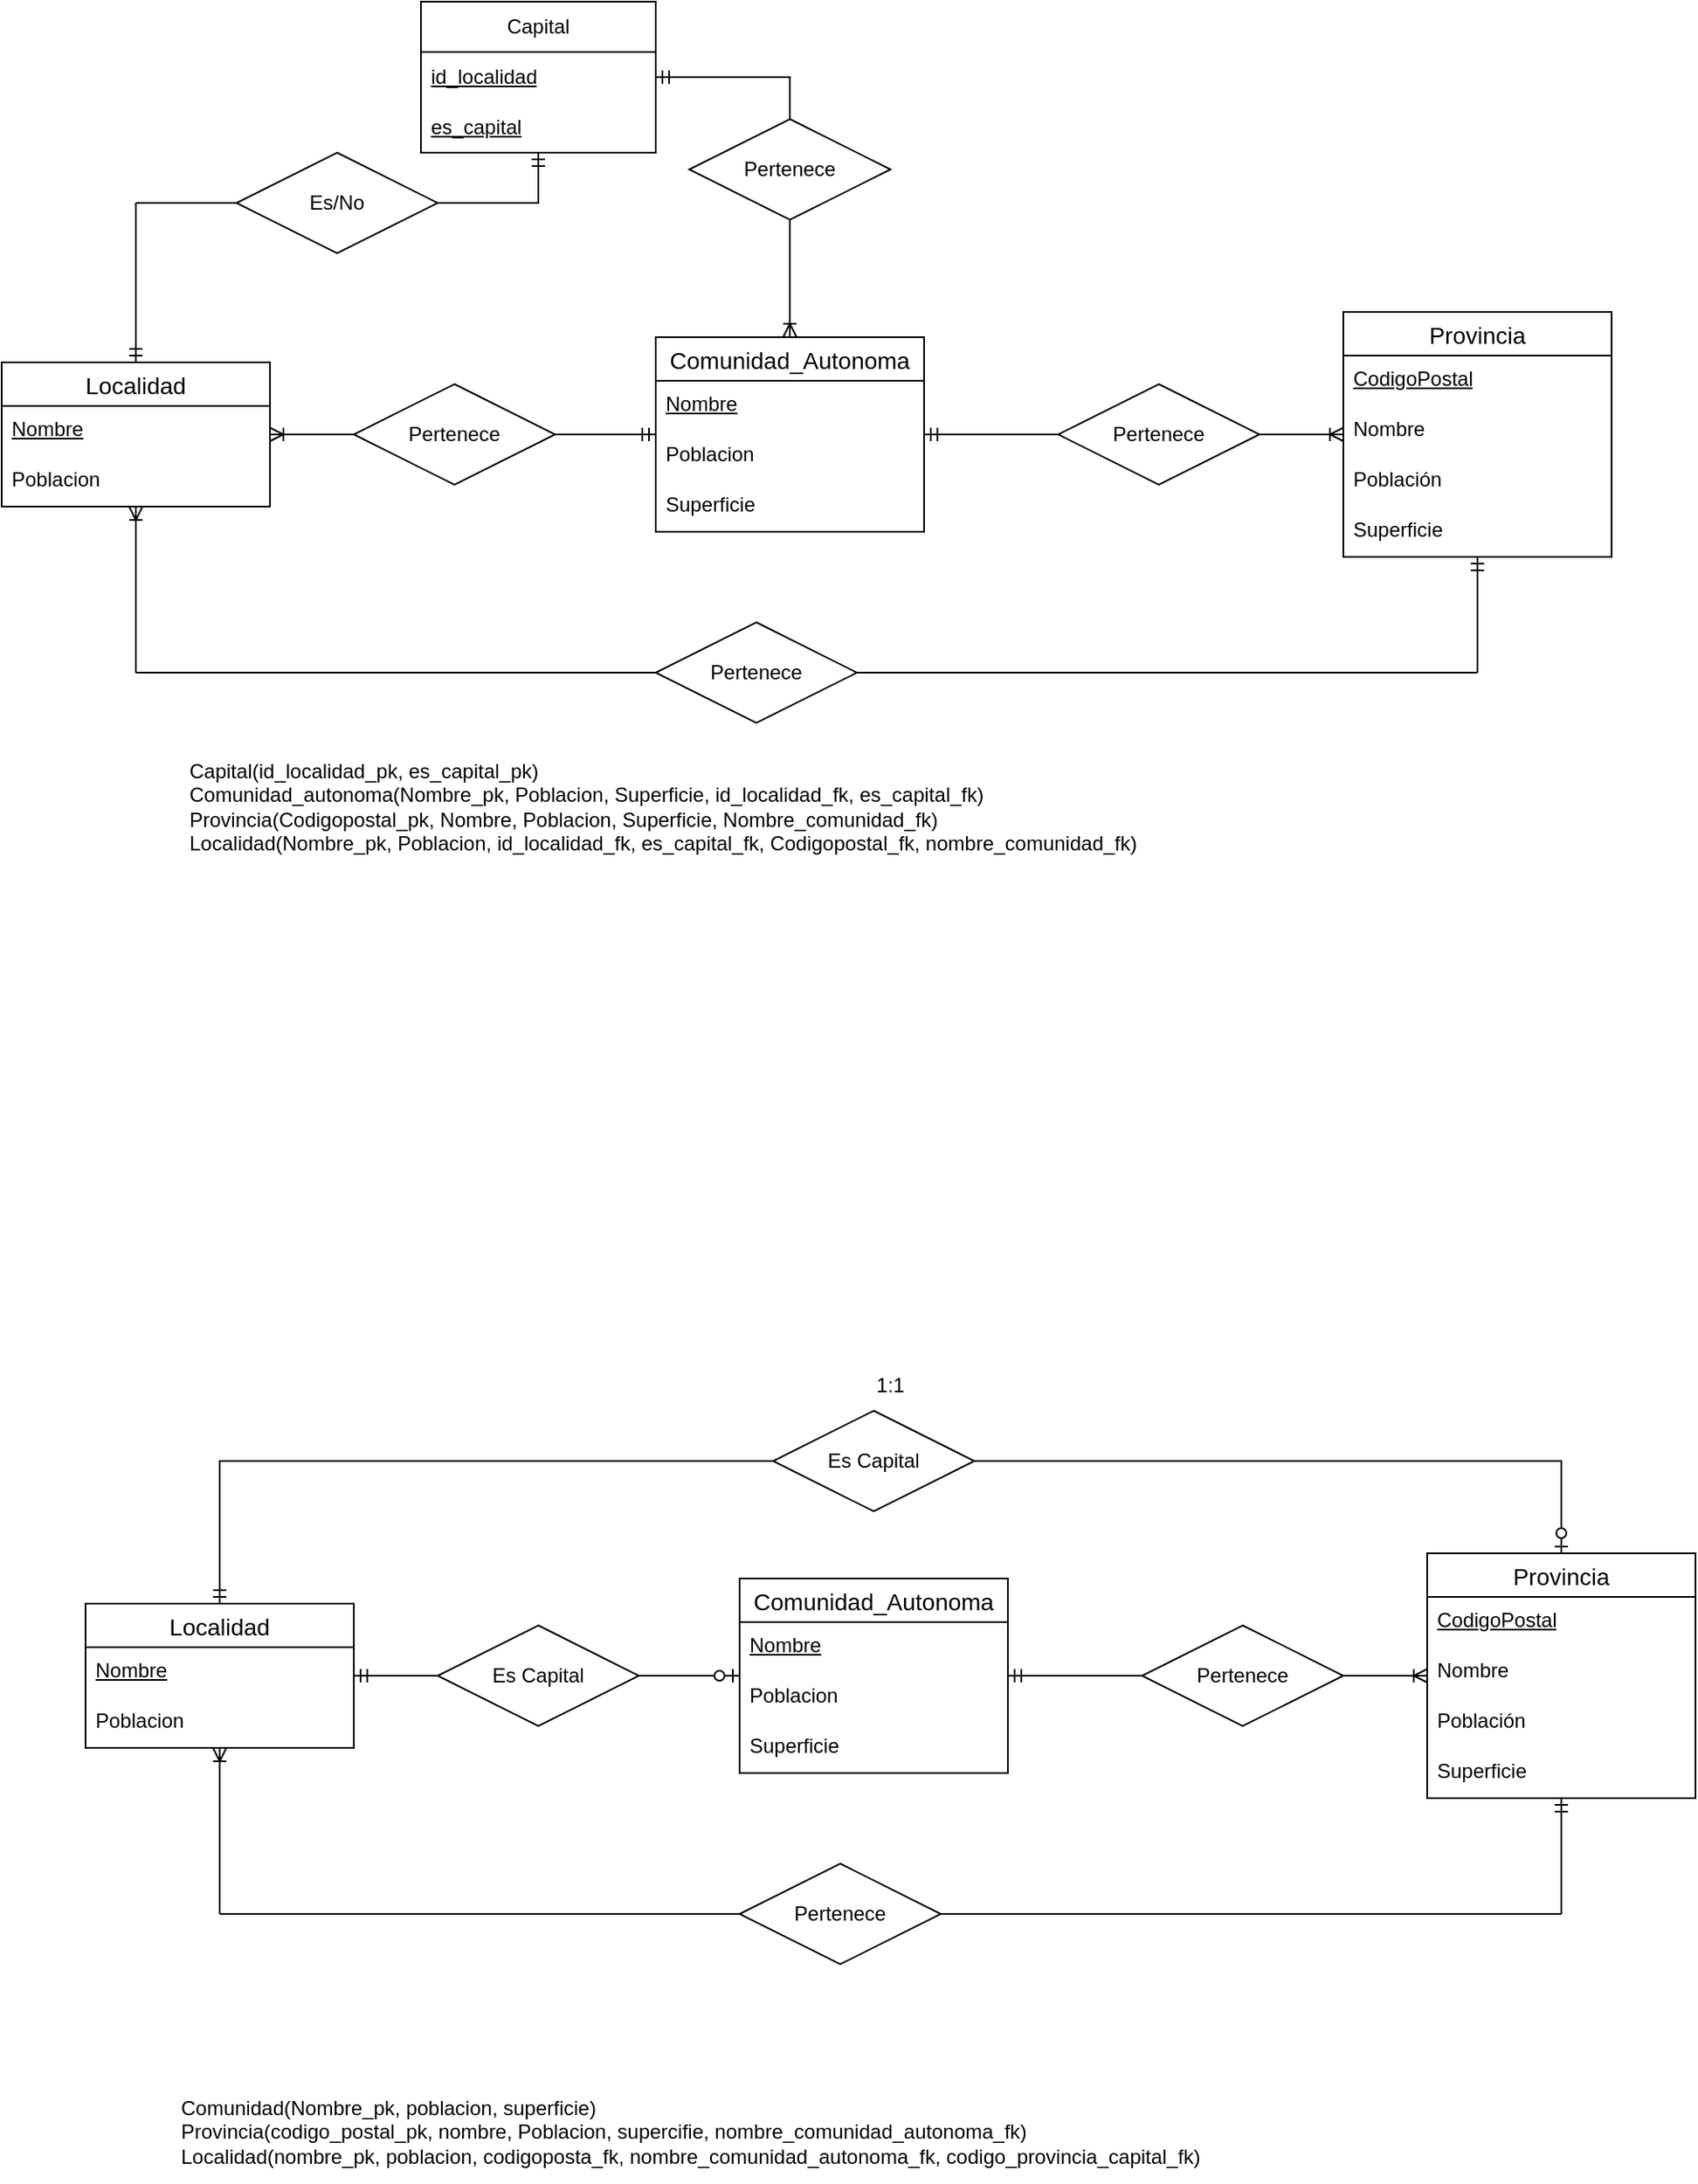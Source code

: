 <mxfile version="22.0.5" type="github">
  <diagram name="Página-1" id="RMdyLdgFyxFOfN8cl9F2">
    <mxGraphModel dx="1195" dy="667" grid="1" gridSize="10" guides="1" tooltips="1" connect="1" arrows="1" fold="1" page="1" pageScale="1" pageWidth="827" pageHeight="1169" math="0" shadow="0">
      <root>
        <mxCell id="0" />
        <mxCell id="1" parent="0" />
        <mxCell id="GauBb9kt-RQrjKAKDt01-1" value="Localidad" style="swimlane;fontStyle=0;childLayout=stackLayout;horizontal=1;startSize=26;horizontalStack=0;resizeParent=1;resizeParentMax=0;resizeLast=0;collapsible=1;marginBottom=0;align=center;fontSize=14;" parent="1" vertex="1">
          <mxGeometry y="255" width="160" height="86" as="geometry" />
        </mxCell>
        <mxCell id="GauBb9kt-RQrjKAKDt01-2" value="&lt;u&gt;Nombre&lt;/u&gt;" style="text;strokeColor=none;fillColor=none;spacingLeft=4;spacingRight=4;overflow=hidden;rotatable=0;points=[[0,0.5],[1,0.5]];portConstraint=eastwest;fontSize=12;whiteSpace=wrap;html=1;" parent="GauBb9kt-RQrjKAKDt01-1" vertex="1">
          <mxGeometry y="26" width="160" height="30" as="geometry" />
        </mxCell>
        <mxCell id="GauBb9kt-RQrjKAKDt01-3" value="Poblacion" style="text;strokeColor=none;fillColor=none;spacingLeft=4;spacingRight=4;overflow=hidden;rotatable=0;points=[[0,0.5],[1,0.5]];portConstraint=eastwest;fontSize=12;whiteSpace=wrap;html=1;" parent="GauBb9kt-RQrjKAKDt01-1" vertex="1">
          <mxGeometry y="56" width="160" height="30" as="geometry" />
        </mxCell>
        <mxCell id="GauBb9kt-RQrjKAKDt01-5" value="Provincia" style="swimlane;fontStyle=0;childLayout=stackLayout;horizontal=1;startSize=26;horizontalStack=0;resizeParent=1;resizeParentMax=0;resizeLast=0;collapsible=1;marginBottom=0;align=center;fontSize=14;" parent="1" vertex="1">
          <mxGeometry x="800" y="225" width="160" height="146" as="geometry" />
        </mxCell>
        <mxCell id="GauBb9kt-RQrjKAKDt01-44" value="CodigoPostal" style="text;strokeColor=none;fillColor=none;spacingLeft=4;spacingRight=4;overflow=hidden;rotatable=0;points=[[0,0.5],[1,0.5]];portConstraint=eastwest;fontSize=12;whiteSpace=wrap;html=1;fontStyle=4" parent="GauBb9kt-RQrjKAKDt01-5" vertex="1">
          <mxGeometry y="26" width="160" height="30" as="geometry" />
        </mxCell>
        <mxCell id="GauBb9kt-RQrjKAKDt01-6" value="Nombre" style="text;strokeColor=none;fillColor=none;spacingLeft=4;spacingRight=4;overflow=hidden;rotatable=0;points=[[0,0.5],[1,0.5]];portConstraint=eastwest;fontSize=12;whiteSpace=wrap;html=1;" parent="GauBb9kt-RQrjKAKDt01-5" vertex="1">
          <mxGeometry y="56" width="160" height="30" as="geometry" />
        </mxCell>
        <mxCell id="GauBb9kt-RQrjKAKDt01-7" value="Población" style="text;strokeColor=none;fillColor=none;spacingLeft=4;spacingRight=4;overflow=hidden;rotatable=0;points=[[0,0.5],[1,0.5]];portConstraint=eastwest;fontSize=12;whiteSpace=wrap;html=1;" parent="GauBb9kt-RQrjKAKDt01-5" vertex="1">
          <mxGeometry y="86" width="160" height="30" as="geometry" />
        </mxCell>
        <mxCell id="GauBb9kt-RQrjKAKDt01-8" value="Superficie" style="text;strokeColor=none;fillColor=none;spacingLeft=4;spacingRight=4;overflow=hidden;rotatable=0;points=[[0,0.5],[1,0.5]];portConstraint=eastwest;fontSize=12;whiteSpace=wrap;html=1;" parent="GauBb9kt-RQrjKAKDt01-5" vertex="1">
          <mxGeometry y="116" width="160" height="30" as="geometry" />
        </mxCell>
        <mxCell id="GauBb9kt-RQrjKAKDt01-22" value="Comunidad_Autonoma" style="swimlane;fontStyle=0;childLayout=stackLayout;horizontal=1;startSize=26;horizontalStack=0;resizeParent=1;resizeParentMax=0;resizeLast=0;collapsible=1;marginBottom=0;align=center;fontSize=14;" parent="1" vertex="1">
          <mxGeometry x="390" y="240" width="160" height="116" as="geometry" />
        </mxCell>
        <mxCell id="GauBb9kt-RQrjKAKDt01-23" value="&lt;u&gt;Nombre&lt;/u&gt;" style="text;strokeColor=none;fillColor=none;spacingLeft=4;spacingRight=4;overflow=hidden;rotatable=0;points=[[0,0.5],[1,0.5]];portConstraint=eastwest;fontSize=12;whiteSpace=wrap;html=1;" parent="GauBb9kt-RQrjKAKDt01-22" vertex="1">
          <mxGeometry y="26" width="160" height="30" as="geometry" />
        </mxCell>
        <mxCell id="GauBb9kt-RQrjKAKDt01-24" value="Poblacion" style="text;strokeColor=none;fillColor=none;spacingLeft=4;spacingRight=4;overflow=hidden;rotatable=0;points=[[0,0.5],[1,0.5]];portConstraint=eastwest;fontSize=12;whiteSpace=wrap;html=1;" parent="GauBb9kt-RQrjKAKDt01-22" vertex="1">
          <mxGeometry y="56" width="160" height="30" as="geometry" />
        </mxCell>
        <mxCell id="GauBb9kt-RQrjKAKDt01-25" value="Superficie" style="text;strokeColor=none;fillColor=none;spacingLeft=4;spacingRight=4;overflow=hidden;rotatable=0;points=[[0,0.5],[1,0.5]];portConstraint=eastwest;fontSize=12;whiteSpace=wrap;html=1;" parent="GauBb9kt-RQrjKAKDt01-22" vertex="1">
          <mxGeometry y="86" width="160" height="30" as="geometry" />
        </mxCell>
        <mxCell id="GauBb9kt-RQrjKAKDt01-30" value="Pertenece" style="shape=rhombus;perimeter=rhombusPerimeter;whiteSpace=wrap;html=1;align=center;" parent="1" vertex="1">
          <mxGeometry x="390" y="410" width="120" height="60" as="geometry" />
        </mxCell>
        <mxCell id="GauBb9kt-RQrjKAKDt01-36" value="" style="endArrow=ERoneToMany;html=1;rounded=0;endFill=0;" parent="1" target="GauBb9kt-RQrjKAKDt01-1" edge="1">
          <mxGeometry width="50" height="50" relative="1" as="geometry">
            <mxPoint x="80" y="440" as="sourcePoint" />
            <mxPoint x="80" y="430" as="targetPoint" />
          </mxGeometry>
        </mxCell>
        <mxCell id="GauBb9kt-RQrjKAKDt01-37" value="" style="endArrow=none;html=1;rounded=0;" parent="1" target="GauBb9kt-RQrjKAKDt01-30" edge="1">
          <mxGeometry width="50" height="50" relative="1" as="geometry">
            <mxPoint x="80" y="440" as="sourcePoint" />
            <mxPoint x="180" y="460" as="targetPoint" />
          </mxGeometry>
        </mxCell>
        <mxCell id="GauBb9kt-RQrjKAKDt01-38" value="" style="endArrow=none;html=1;rounded=0;exitX=1;exitY=0.5;exitDx=0;exitDy=0;" parent="1" source="GauBb9kt-RQrjKAKDt01-30" edge="1">
          <mxGeometry width="50" height="50" relative="1" as="geometry">
            <mxPoint x="660" y="470" as="sourcePoint" />
            <mxPoint x="880" y="440" as="targetPoint" />
          </mxGeometry>
        </mxCell>
        <mxCell id="GauBb9kt-RQrjKAKDt01-39" value="" style="endArrow=none;html=1;rounded=0;startArrow=ERmandOne;startFill=0;" parent="1" source="GauBb9kt-RQrjKAKDt01-5" edge="1">
          <mxGeometry width="50" height="50" relative="1" as="geometry">
            <mxPoint x="770" y="520" as="sourcePoint" />
            <mxPoint x="880" y="440" as="targetPoint" />
          </mxGeometry>
        </mxCell>
        <mxCell id="GauBb9kt-RQrjKAKDt01-41" value="Pertenece" style="shape=rhombus;perimeter=rhombusPerimeter;whiteSpace=wrap;html=1;align=center;" parent="1" vertex="1">
          <mxGeometry x="630" y="268" width="120" height="60" as="geometry" />
        </mxCell>
        <mxCell id="GauBb9kt-RQrjKAKDt01-42" value="" style="endArrow=none;html=1;rounded=0;entryX=0;entryY=0.5;entryDx=0;entryDy=0;startArrow=ERmandOne;startFill=0;" parent="1" source="GauBb9kt-RQrjKAKDt01-22" target="GauBb9kt-RQrjKAKDt01-41" edge="1">
          <mxGeometry width="50" height="50" relative="1" as="geometry">
            <mxPoint x="90" y="450" as="sourcePoint" />
            <mxPoint x="90" y="366" as="targetPoint" />
          </mxGeometry>
        </mxCell>
        <mxCell id="GauBb9kt-RQrjKAKDt01-43" value="" style="endArrow=ERoneToMany;html=1;rounded=0;exitX=1;exitY=0.5;exitDx=0;exitDy=0;endFill=0;" parent="1" source="GauBb9kt-RQrjKAKDt01-41" target="GauBb9kt-RQrjKAKDt01-5" edge="1">
          <mxGeometry width="50" height="50" relative="1" as="geometry">
            <mxPoint x="550" y="308" as="sourcePoint" />
            <mxPoint x="630" y="308" as="targetPoint" />
          </mxGeometry>
        </mxCell>
        <mxCell id="k6WsoA57DIC0jrA-1M5S-5" style="edgeStyle=orthogonalEdgeStyle;rounded=0;orthogonalLoop=1;jettySize=auto;html=1;exitX=1;exitY=0.5;exitDx=0;exitDy=0;endArrow=ERmandOne;endFill=0;" parent="1" source="GauBb9kt-RQrjKAKDt01-46" target="k6WsoA57DIC0jrA-1M5S-1" edge="1">
          <mxGeometry relative="1" as="geometry" />
        </mxCell>
        <mxCell id="GauBb9kt-RQrjKAKDt01-46" value="Es/No" style="shape=rhombus;perimeter=rhombusPerimeter;whiteSpace=wrap;html=1;align=center;" parent="1" vertex="1">
          <mxGeometry x="140" y="130" width="120" height="60" as="geometry" />
        </mxCell>
        <mxCell id="GauBb9kt-RQrjKAKDt01-51" value="" style="endArrow=ERmandOne;html=1;rounded=0;entryX=0.5;entryY=0;entryDx=0;entryDy=0;endFill=0;" parent="1" target="GauBb9kt-RQrjKAKDt01-1" edge="1">
          <mxGeometry width="50" height="50" relative="1" as="geometry">
            <mxPoint x="80" y="160" as="sourcePoint" />
            <mxPoint x="90" y="351" as="targetPoint" />
          </mxGeometry>
        </mxCell>
        <mxCell id="GauBb9kt-RQrjKAKDt01-52" value="" style="endArrow=none;html=1;rounded=0;" parent="1" target="GauBb9kt-RQrjKAKDt01-46" edge="1">
          <mxGeometry width="50" height="50" relative="1" as="geometry">
            <mxPoint x="80" y="160" as="sourcePoint" />
            <mxPoint x="400" y="160" as="targetPoint" />
          </mxGeometry>
        </mxCell>
        <mxCell id="a0IUGFzyrKWtIXN8GqOL-1" value="&lt;div&gt;Capital(id_localidad_pk, es_capital_pk)&lt;br&gt;&lt;/div&gt;Comunidad_autonoma(Nombre_pk, Poblacion, Superficie, id_localidad_fk, es_capital_fk)&lt;br&gt;&lt;div&gt;Provincia(Codigopostal_pk, Nombre, Poblacion, Superficie, Nombre_comunidad_fk)&lt;div&gt;Localidad(Nombre_pk, Poblacion,&amp;nbsp;id_localidad_fk, es_capital_fk, Codigopostal_fk, nombre_comunidad_fk)&lt;/div&gt;&lt;/div&gt;" style="text;html=1;strokeColor=none;fillColor=none;align=left;verticalAlign=middle;whiteSpace=wrap;rounded=0;" parent="1" vertex="1">
          <mxGeometry x="110" y="490" width="790" height="60" as="geometry" />
        </mxCell>
        <mxCell id="k6WsoA57DIC0jrA-1M5S-1" value="Capital" style="swimlane;fontStyle=0;childLayout=stackLayout;horizontal=1;startSize=30;horizontalStack=0;resizeParent=1;resizeParentMax=0;resizeLast=0;collapsible=1;marginBottom=0;whiteSpace=wrap;html=1;" parent="1" vertex="1">
          <mxGeometry x="250" y="40" width="140" height="90" as="geometry" />
        </mxCell>
        <mxCell id="k6WsoA57DIC0jrA-1M5S-2" value="&lt;u&gt;id_localidad&lt;/u&gt;" style="text;strokeColor=none;fillColor=none;align=left;verticalAlign=middle;spacingLeft=4;spacingRight=4;overflow=hidden;points=[[0,0.5],[1,0.5]];portConstraint=eastwest;rotatable=0;whiteSpace=wrap;html=1;" parent="k6WsoA57DIC0jrA-1M5S-1" vertex="1">
          <mxGeometry y="30" width="140" height="30" as="geometry" />
        </mxCell>
        <mxCell id="k6WsoA57DIC0jrA-1M5S-3" value="&lt;u&gt;es_capital&lt;/u&gt;" style="text;strokeColor=none;fillColor=none;align=left;verticalAlign=middle;spacingLeft=4;spacingRight=4;overflow=hidden;points=[[0,0.5],[1,0.5]];portConstraint=eastwest;rotatable=0;whiteSpace=wrap;html=1;" parent="k6WsoA57DIC0jrA-1M5S-1" vertex="1">
          <mxGeometry y="60" width="140" height="30" as="geometry" />
        </mxCell>
        <mxCell id="k6WsoA57DIC0jrA-1M5S-8" style="edgeStyle=orthogonalEdgeStyle;rounded=0;orthogonalLoop=1;jettySize=auto;html=1;exitX=1;exitY=0.5;exitDx=0;exitDy=0;endArrow=ERmandOne;endFill=0;" parent="1" source="k6WsoA57DIC0jrA-1M5S-6" target="GauBb9kt-RQrjKAKDt01-22" edge="1">
          <mxGeometry relative="1" as="geometry" />
        </mxCell>
        <mxCell id="k6WsoA57DIC0jrA-1M5S-6" value="Pertenece" style="shape=rhombus;perimeter=rhombusPerimeter;whiteSpace=wrap;html=1;align=center;" parent="1" vertex="1">
          <mxGeometry x="210" y="268" width="120" height="60" as="geometry" />
        </mxCell>
        <mxCell id="k6WsoA57DIC0jrA-1M5S-7" style="edgeStyle=orthogonalEdgeStyle;rounded=0;orthogonalLoop=1;jettySize=auto;html=1;exitX=0;exitY=0.5;exitDx=0;exitDy=0;endArrow=ERoneToMany;endFill=0;" parent="1" source="k6WsoA57DIC0jrA-1M5S-6" target="GauBb9kt-RQrjKAKDt01-1" edge="1">
          <mxGeometry relative="1" as="geometry" />
        </mxCell>
        <mxCell id="k6WsoA57DIC0jrA-1M5S-11" style="edgeStyle=orthogonalEdgeStyle;rounded=0;orthogonalLoop=1;jettySize=auto;html=1;exitX=0.5;exitY=0;exitDx=0;exitDy=0;endArrow=ERmandOne;endFill=0;" parent="1" source="k6WsoA57DIC0jrA-1M5S-9" target="k6WsoA57DIC0jrA-1M5S-1" edge="1">
          <mxGeometry relative="1" as="geometry" />
        </mxCell>
        <mxCell id="k6WsoA57DIC0jrA-1M5S-12" style="edgeStyle=orthogonalEdgeStyle;rounded=0;orthogonalLoop=1;jettySize=auto;html=1;exitX=0.5;exitY=1;exitDx=0;exitDy=0;endArrow=ERoneToMany;endFill=0;" parent="1" source="k6WsoA57DIC0jrA-1M5S-9" target="GauBb9kt-RQrjKAKDt01-22" edge="1">
          <mxGeometry relative="1" as="geometry" />
        </mxCell>
        <mxCell id="k6WsoA57DIC0jrA-1M5S-9" value="Pertenece" style="shape=rhombus;perimeter=rhombusPerimeter;whiteSpace=wrap;html=1;align=center;" parent="1" vertex="1">
          <mxGeometry x="410" y="110" width="120" height="60" as="geometry" />
        </mxCell>
        <mxCell id="YGxaeuAN8_EADN_OlUPX-70" style="edgeStyle=orthogonalEdgeStyle;rounded=0;orthogonalLoop=1;jettySize=auto;html=1;entryX=0;entryY=0.5;entryDx=0;entryDy=0;startArrow=ERmandOne;startFill=0;endArrow=none;endFill=0;" edge="1" parent="1" source="YGxaeuAN8_EADN_OlUPX-34" target="YGxaeuAN8_EADN_OlUPX-68">
          <mxGeometry relative="1" as="geometry">
            <Array as="points">
              <mxPoint x="130" y="910" />
            </Array>
          </mxGeometry>
        </mxCell>
        <mxCell id="YGxaeuAN8_EADN_OlUPX-34" value="Localidad" style="swimlane;fontStyle=0;childLayout=stackLayout;horizontal=1;startSize=26;horizontalStack=0;resizeParent=1;resizeParentMax=0;resizeLast=0;collapsible=1;marginBottom=0;align=center;fontSize=14;" vertex="1" parent="1">
          <mxGeometry x="50" y="995" width="160" height="86" as="geometry" />
        </mxCell>
        <mxCell id="YGxaeuAN8_EADN_OlUPX-35" value="&lt;u&gt;Nombre&lt;/u&gt;" style="text;strokeColor=none;fillColor=none;spacingLeft=4;spacingRight=4;overflow=hidden;rotatable=0;points=[[0,0.5],[1,0.5]];portConstraint=eastwest;fontSize=12;whiteSpace=wrap;html=1;" vertex="1" parent="YGxaeuAN8_EADN_OlUPX-34">
          <mxGeometry y="26" width="160" height="30" as="geometry" />
        </mxCell>
        <mxCell id="YGxaeuAN8_EADN_OlUPX-36" value="Poblacion" style="text;strokeColor=none;fillColor=none;spacingLeft=4;spacingRight=4;overflow=hidden;rotatable=0;points=[[0,0.5],[1,0.5]];portConstraint=eastwest;fontSize=12;whiteSpace=wrap;html=1;" vertex="1" parent="YGxaeuAN8_EADN_OlUPX-34">
          <mxGeometry y="56" width="160" height="30" as="geometry" />
        </mxCell>
        <mxCell id="YGxaeuAN8_EADN_OlUPX-37" value="Provincia" style="swimlane;fontStyle=0;childLayout=stackLayout;horizontal=1;startSize=26;horizontalStack=0;resizeParent=1;resizeParentMax=0;resizeLast=0;collapsible=1;marginBottom=0;align=center;fontSize=14;" vertex="1" parent="1">
          <mxGeometry x="850" y="965" width="160" height="146" as="geometry" />
        </mxCell>
        <mxCell id="YGxaeuAN8_EADN_OlUPX-38" value="CodigoPostal" style="text;strokeColor=none;fillColor=none;spacingLeft=4;spacingRight=4;overflow=hidden;rotatable=0;points=[[0,0.5],[1,0.5]];portConstraint=eastwest;fontSize=12;whiteSpace=wrap;html=1;fontStyle=4" vertex="1" parent="YGxaeuAN8_EADN_OlUPX-37">
          <mxGeometry y="26" width="160" height="30" as="geometry" />
        </mxCell>
        <mxCell id="YGxaeuAN8_EADN_OlUPX-39" value="Nombre" style="text;strokeColor=none;fillColor=none;spacingLeft=4;spacingRight=4;overflow=hidden;rotatable=0;points=[[0,0.5],[1,0.5]];portConstraint=eastwest;fontSize=12;whiteSpace=wrap;html=1;" vertex="1" parent="YGxaeuAN8_EADN_OlUPX-37">
          <mxGeometry y="56" width="160" height="30" as="geometry" />
        </mxCell>
        <mxCell id="YGxaeuAN8_EADN_OlUPX-40" value="Población" style="text;strokeColor=none;fillColor=none;spacingLeft=4;spacingRight=4;overflow=hidden;rotatable=0;points=[[0,0.5],[1,0.5]];portConstraint=eastwest;fontSize=12;whiteSpace=wrap;html=1;" vertex="1" parent="YGxaeuAN8_EADN_OlUPX-37">
          <mxGeometry y="86" width="160" height="30" as="geometry" />
        </mxCell>
        <mxCell id="YGxaeuAN8_EADN_OlUPX-41" value="Superficie" style="text;strokeColor=none;fillColor=none;spacingLeft=4;spacingRight=4;overflow=hidden;rotatable=0;points=[[0,0.5],[1,0.5]];portConstraint=eastwest;fontSize=12;whiteSpace=wrap;html=1;" vertex="1" parent="YGxaeuAN8_EADN_OlUPX-37">
          <mxGeometry y="116" width="160" height="30" as="geometry" />
        </mxCell>
        <mxCell id="YGxaeuAN8_EADN_OlUPX-42" value="Comunidad_Autonoma" style="swimlane;fontStyle=0;childLayout=stackLayout;horizontal=1;startSize=26;horizontalStack=0;resizeParent=1;resizeParentMax=0;resizeLast=0;collapsible=1;marginBottom=0;align=center;fontSize=14;" vertex="1" parent="1">
          <mxGeometry x="440" y="980" width="160" height="116" as="geometry" />
        </mxCell>
        <mxCell id="YGxaeuAN8_EADN_OlUPX-43" value="&lt;u&gt;Nombre&lt;/u&gt;" style="text;strokeColor=none;fillColor=none;spacingLeft=4;spacingRight=4;overflow=hidden;rotatable=0;points=[[0,0.5],[1,0.5]];portConstraint=eastwest;fontSize=12;whiteSpace=wrap;html=1;" vertex="1" parent="YGxaeuAN8_EADN_OlUPX-42">
          <mxGeometry y="26" width="160" height="30" as="geometry" />
        </mxCell>
        <mxCell id="YGxaeuAN8_EADN_OlUPX-44" value="Poblacion" style="text;strokeColor=none;fillColor=none;spacingLeft=4;spacingRight=4;overflow=hidden;rotatable=0;points=[[0,0.5],[1,0.5]];portConstraint=eastwest;fontSize=12;whiteSpace=wrap;html=1;" vertex="1" parent="YGxaeuAN8_EADN_OlUPX-42">
          <mxGeometry y="56" width="160" height="30" as="geometry" />
        </mxCell>
        <mxCell id="YGxaeuAN8_EADN_OlUPX-45" value="Superficie" style="text;strokeColor=none;fillColor=none;spacingLeft=4;spacingRight=4;overflow=hidden;rotatable=0;points=[[0,0.5],[1,0.5]];portConstraint=eastwest;fontSize=12;whiteSpace=wrap;html=1;" vertex="1" parent="YGxaeuAN8_EADN_OlUPX-42">
          <mxGeometry y="86" width="160" height="30" as="geometry" />
        </mxCell>
        <mxCell id="YGxaeuAN8_EADN_OlUPX-46" value="Pertenece" style="shape=rhombus;perimeter=rhombusPerimeter;whiteSpace=wrap;html=1;align=center;" vertex="1" parent="1">
          <mxGeometry x="440" y="1150" width="120" height="60" as="geometry" />
        </mxCell>
        <mxCell id="YGxaeuAN8_EADN_OlUPX-47" value="" style="endArrow=ERoneToMany;html=1;rounded=0;endFill=0;" edge="1" parent="1" target="YGxaeuAN8_EADN_OlUPX-34">
          <mxGeometry width="50" height="50" relative="1" as="geometry">
            <mxPoint x="130" y="1180" as="sourcePoint" />
            <mxPoint x="130" y="1170" as="targetPoint" />
          </mxGeometry>
        </mxCell>
        <mxCell id="YGxaeuAN8_EADN_OlUPX-48" value="" style="endArrow=none;html=1;rounded=0;" edge="1" parent="1" target="YGxaeuAN8_EADN_OlUPX-46">
          <mxGeometry width="50" height="50" relative="1" as="geometry">
            <mxPoint x="130" y="1180" as="sourcePoint" />
            <mxPoint x="230" y="1200" as="targetPoint" />
          </mxGeometry>
        </mxCell>
        <mxCell id="YGxaeuAN8_EADN_OlUPX-49" value="" style="endArrow=none;html=1;rounded=0;exitX=1;exitY=0.5;exitDx=0;exitDy=0;" edge="1" parent="1" source="YGxaeuAN8_EADN_OlUPX-46">
          <mxGeometry width="50" height="50" relative="1" as="geometry">
            <mxPoint x="710" y="1210" as="sourcePoint" />
            <mxPoint x="930" y="1180" as="targetPoint" />
          </mxGeometry>
        </mxCell>
        <mxCell id="YGxaeuAN8_EADN_OlUPX-50" value="" style="endArrow=none;html=1;rounded=0;startArrow=ERmandOne;startFill=0;" edge="1" parent="1" source="YGxaeuAN8_EADN_OlUPX-37">
          <mxGeometry width="50" height="50" relative="1" as="geometry">
            <mxPoint x="820" y="1260" as="sourcePoint" />
            <mxPoint x="930" y="1180" as="targetPoint" />
          </mxGeometry>
        </mxCell>
        <mxCell id="YGxaeuAN8_EADN_OlUPX-51" value="Pertenece" style="shape=rhombus;perimeter=rhombusPerimeter;whiteSpace=wrap;html=1;align=center;" vertex="1" parent="1">
          <mxGeometry x="680" y="1008" width="120" height="60" as="geometry" />
        </mxCell>
        <mxCell id="YGxaeuAN8_EADN_OlUPX-52" value="" style="endArrow=none;html=1;rounded=0;entryX=0;entryY=0.5;entryDx=0;entryDy=0;startArrow=ERmandOne;startFill=0;" edge="1" parent="1" source="YGxaeuAN8_EADN_OlUPX-42" target="YGxaeuAN8_EADN_OlUPX-51">
          <mxGeometry width="50" height="50" relative="1" as="geometry">
            <mxPoint x="140" y="1190" as="sourcePoint" />
            <mxPoint x="140" y="1106" as="targetPoint" />
          </mxGeometry>
        </mxCell>
        <mxCell id="YGxaeuAN8_EADN_OlUPX-53" value="" style="endArrow=ERoneToMany;html=1;rounded=0;exitX=1;exitY=0.5;exitDx=0;exitDy=0;endFill=0;" edge="1" parent="1" source="YGxaeuAN8_EADN_OlUPX-51" target="YGxaeuAN8_EADN_OlUPX-37">
          <mxGeometry width="50" height="50" relative="1" as="geometry">
            <mxPoint x="600" y="1048" as="sourcePoint" />
            <mxPoint x="680" y="1048" as="targetPoint" />
          </mxGeometry>
        </mxCell>
        <mxCell id="YGxaeuAN8_EADN_OlUPX-61" style="edgeStyle=orthogonalEdgeStyle;rounded=0;orthogonalLoop=1;jettySize=auto;html=1;exitX=1;exitY=0.5;exitDx=0;exitDy=0;endArrow=ERzeroToOne;endFill=0;" edge="1" parent="1" source="YGxaeuAN8_EADN_OlUPX-62" target="YGxaeuAN8_EADN_OlUPX-42">
          <mxGeometry relative="1" as="geometry" />
        </mxCell>
        <mxCell id="YGxaeuAN8_EADN_OlUPX-62" value="Es Capital" style="shape=rhombus;perimeter=rhombusPerimeter;whiteSpace=wrap;html=1;align=center;" vertex="1" parent="1">
          <mxGeometry x="260" y="1008" width="120" height="60" as="geometry" />
        </mxCell>
        <mxCell id="YGxaeuAN8_EADN_OlUPX-63" style="edgeStyle=orthogonalEdgeStyle;rounded=0;orthogonalLoop=1;jettySize=auto;html=1;exitX=0;exitY=0.5;exitDx=0;exitDy=0;endArrow=ERmandOne;endFill=0;" edge="1" parent="1" source="YGxaeuAN8_EADN_OlUPX-62" target="YGxaeuAN8_EADN_OlUPX-34">
          <mxGeometry relative="1" as="geometry" />
        </mxCell>
        <mxCell id="YGxaeuAN8_EADN_OlUPX-71" style="edgeStyle=orthogonalEdgeStyle;rounded=0;orthogonalLoop=1;jettySize=auto;html=1;entryX=0.5;entryY=0;entryDx=0;entryDy=0;endArrow=ERzeroToOne;endFill=0;" edge="1" parent="1" source="YGxaeuAN8_EADN_OlUPX-68" target="YGxaeuAN8_EADN_OlUPX-37">
          <mxGeometry relative="1" as="geometry" />
        </mxCell>
        <mxCell id="YGxaeuAN8_EADN_OlUPX-68" value="Es Capital" style="shape=rhombus;perimeter=rhombusPerimeter;whiteSpace=wrap;html=1;align=center;" vertex="1" parent="1">
          <mxGeometry x="460" y="880" width="120" height="60" as="geometry" />
        </mxCell>
        <mxCell id="YGxaeuAN8_EADN_OlUPX-72" value="Comunidad(Nombre_pk, poblacion, superficie)&lt;br style=&quot;border-color: var(--border-color);&quot;&gt;Provincia(codigo_postal_pk, nombre, Poblacion, supercifie, nombre_comunidad_autonoma_fk)&lt;br&gt;Localidad(nombre_pk, poblacion, codigoposta_fk, nombre_comunidad_autonoma_fk, codigo_provincia_capital_fk)" style="text;html=1;strokeColor=none;fillColor=none;align=left;verticalAlign=middle;whiteSpace=wrap;rounded=0;" vertex="1" parent="1">
          <mxGeometry x="105" y="1280" width="790" height="60" as="geometry" />
        </mxCell>
        <mxCell id="YGxaeuAN8_EADN_OlUPX-90" value="1:1" style="text;html=1;strokeColor=none;fillColor=none;align=center;verticalAlign=middle;whiteSpace=wrap;rounded=0;" vertex="1" parent="1">
          <mxGeometry x="500" y="850" width="60" height="30" as="geometry" />
        </mxCell>
      </root>
    </mxGraphModel>
  </diagram>
</mxfile>
